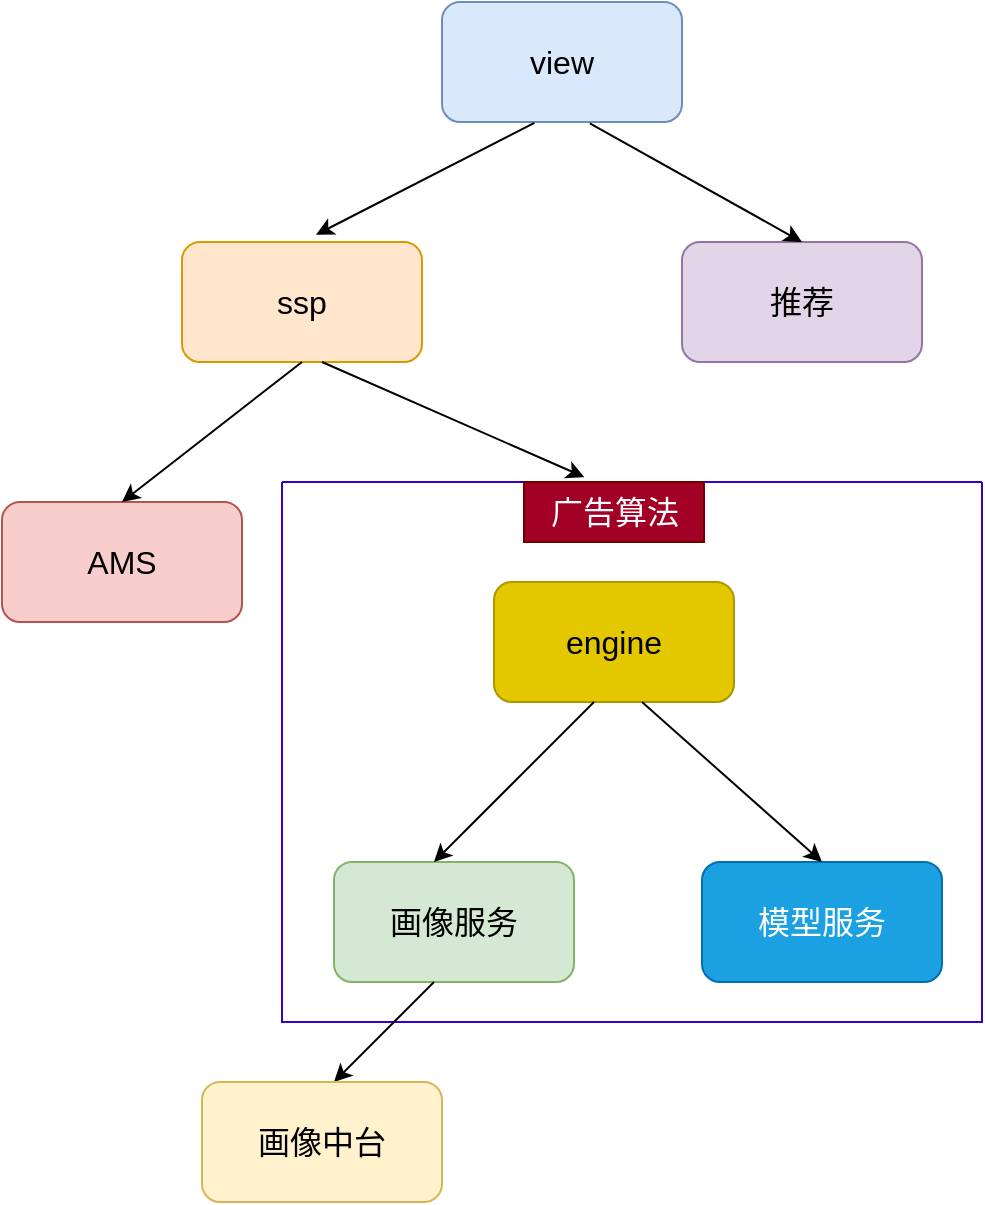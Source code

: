 <mxfile version="20.2.3" type="github">
  <diagram id="wdHrAHh-20tzrRfJhiLO" name="第 1 页">
    <mxGraphModel dx="1697" dy="949" grid="0" gridSize="10" guides="1" tooltips="1" connect="1" arrows="1" fold="1" page="1" pageScale="1" pageWidth="827" pageHeight="1169" math="0" shadow="0">
      <root>
        <mxCell id="0" />
        <mxCell id="1" parent="0" />
        <mxCell id="DguKNsLJOVzqOBjbSFE--1" value="view" style="rounded=1;whiteSpace=wrap;html=1;fontSize=16;fillColor=#dae8fc;strokeColor=#6c8ebf;" parent="1" vertex="1">
          <mxGeometry x="270" y="160" width="120" height="60" as="geometry" />
        </mxCell>
        <mxCell id="DguKNsLJOVzqOBjbSFE--3" value="ssp" style="rounded=1;whiteSpace=wrap;html=1;fontSize=16;fillColor=#ffe6cc;strokeColor=#d79b00;" parent="1" vertex="1">
          <mxGeometry x="140" y="280" width="120" height="60" as="geometry" />
        </mxCell>
        <mxCell id="DguKNsLJOVzqOBjbSFE--4" value="推荐" style="rounded=1;whiteSpace=wrap;html=1;fontSize=16;fillColor=#e1d5e7;strokeColor=#9673a6;" parent="1" vertex="1">
          <mxGeometry x="390" y="280" width="120" height="60" as="geometry" />
        </mxCell>
        <mxCell id="DguKNsLJOVzqOBjbSFE--5" value="AMS" style="rounded=1;whiteSpace=wrap;html=1;fontSize=16;fillColor=#f8cecc;strokeColor=#b85450;" parent="1" vertex="1">
          <mxGeometry x="50" y="410" width="120" height="60" as="geometry" />
        </mxCell>
        <mxCell id="DguKNsLJOVzqOBjbSFE--10" value="" style="endArrow=classic;html=1;rounded=0;exitX=0.385;exitY=1.007;exitDx=0;exitDy=0;entryX=0.558;entryY=-0.06;entryDx=0;entryDy=0;entryPerimeter=0;exitPerimeter=0;fontSize=16;" parent="1" source="DguKNsLJOVzqOBjbSFE--1" target="DguKNsLJOVzqOBjbSFE--3" edge="1">
          <mxGeometry width="50" height="50" relative="1" as="geometry">
            <mxPoint x="290" y="220" as="sourcePoint" />
            <mxPoint x="240" y="270" as="targetPoint" />
          </mxGeometry>
        </mxCell>
        <mxCell id="DguKNsLJOVzqOBjbSFE--11" value="" style="endArrow=classic;html=1;rounded=0;exitX=0.616;exitY=1.011;exitDx=0;exitDy=0;exitPerimeter=0;fontSize=16;entryX=0.5;entryY=0;entryDx=0;entryDy=0;" parent="1" source="DguKNsLJOVzqOBjbSFE--1" target="DguKNsLJOVzqOBjbSFE--4" edge="1">
          <mxGeometry width="50" height="50" relative="1" as="geometry">
            <mxPoint x="370" y="280" as="sourcePoint" />
            <mxPoint x="460" y="280" as="targetPoint" />
          </mxGeometry>
        </mxCell>
        <mxCell id="DguKNsLJOVzqOBjbSFE--12" value="" style="endArrow=classic;html=1;rounded=0;exitX=0.5;exitY=1;exitDx=0;exitDy=0;entryX=0.5;entryY=0;entryDx=0;entryDy=0;fontSize=16;" parent="1" source="DguKNsLJOVzqOBjbSFE--3" target="DguKNsLJOVzqOBjbSFE--5" edge="1">
          <mxGeometry width="50" height="50" relative="1" as="geometry">
            <mxPoint x="390" y="510" as="sourcePoint" />
            <mxPoint x="440" y="460" as="targetPoint" />
          </mxGeometry>
        </mxCell>
        <mxCell id="DguKNsLJOVzqOBjbSFE--13" value="" style="endArrow=classic;html=1;rounded=0;entryX=0.432;entryY=-0.009;entryDx=0;entryDy=0;entryPerimeter=0;fontSize=16;" parent="1" target="DguKNsLJOVzqOBjbSFE--17" edge="1">
          <mxGeometry width="50" height="50" relative="1" as="geometry">
            <mxPoint x="210" y="340" as="sourcePoint" />
            <mxPoint x="120" y="420" as="targetPoint" />
          </mxGeometry>
        </mxCell>
        <mxCell id="DguKNsLJOVzqOBjbSFE--18" value="" style="group;fontSize=16;" parent="1" vertex="1" connectable="0">
          <mxGeometry x="210" y="400" width="330" height="270" as="geometry" />
        </mxCell>
        <mxCell id="DguKNsLJOVzqOBjbSFE--17" value="" style="swimlane;startSize=0;fontSize=16;fillColor=#6a00ff;fontColor=#ffffff;strokeColor=#3700CC;" parent="DguKNsLJOVzqOBjbSFE--18" vertex="1">
          <mxGeometry x="-20" width="350" height="270" as="geometry" />
        </mxCell>
        <mxCell id="DguKNsLJOVzqOBjbSFE--6" value="engine" style="rounded=1;whiteSpace=wrap;html=1;fontSize=16;fillColor=#e3c800;fontColor=#000000;strokeColor=#B09500;" parent="DguKNsLJOVzqOBjbSFE--17" vertex="1">
          <mxGeometry x="106" y="50" width="120" height="60" as="geometry" />
        </mxCell>
        <mxCell id="DguKNsLJOVzqOBjbSFE--7" value="画像服务" style="rounded=1;whiteSpace=wrap;html=1;fontSize=16;fillColor=#d5e8d4;strokeColor=#82b366;" parent="DguKNsLJOVzqOBjbSFE--17" vertex="1">
          <mxGeometry x="26" y="190" width="120" height="60" as="geometry" />
        </mxCell>
        <mxCell id="DguKNsLJOVzqOBjbSFE--8" value="模型服务" style="rounded=1;whiteSpace=wrap;html=1;fontSize=16;fillColor=#1ba1e2;fontColor=#ffffff;strokeColor=#006EAF;" parent="DguKNsLJOVzqOBjbSFE--17" vertex="1">
          <mxGeometry x="210" y="190" width="120" height="60" as="geometry" />
        </mxCell>
        <mxCell id="DguKNsLJOVzqOBjbSFE--15" value="" style="endArrow=classic;html=1;rounded=0;entryX=0.5;entryY=0;entryDx=0;entryDy=0;fontSize=16;" parent="DguKNsLJOVzqOBjbSFE--17" edge="1">
          <mxGeometry width="50" height="50" relative="1" as="geometry">
            <mxPoint x="156" y="110" as="sourcePoint" />
            <mxPoint x="76" y="190" as="targetPoint" />
          </mxGeometry>
        </mxCell>
        <mxCell id="DguKNsLJOVzqOBjbSFE--16" value="" style="endArrow=classic;html=1;rounded=0;entryX=0.5;entryY=0;entryDx=0;entryDy=0;fontSize=16;" parent="DguKNsLJOVzqOBjbSFE--17" target="DguKNsLJOVzqOBjbSFE--8" edge="1">
          <mxGeometry width="50" height="50" relative="1" as="geometry">
            <mxPoint x="180" y="110" as="sourcePoint" />
            <mxPoint x="86" y="200" as="targetPoint" />
          </mxGeometry>
        </mxCell>
        <mxCell id="DguKNsLJOVzqOBjbSFE--20" value="广告算法" style="text;html=1;align=center;verticalAlign=middle;resizable=0;points=[];autosize=1;strokeColor=#6F0000;fillColor=#a20025;fontSize=16;fontColor=#ffffff;" parent="DguKNsLJOVzqOBjbSFE--17" vertex="1">
          <mxGeometry x="121" width="90" height="30" as="geometry" />
        </mxCell>
        <mxCell id="pRDY0zacpExEj-o5e7un-1" value="" style="endArrow=classic;html=1;rounded=0;" edge="1" parent="DguKNsLJOVzqOBjbSFE--17">
          <mxGeometry width="50" height="50" relative="1" as="geometry">
            <mxPoint x="76" y="250" as="sourcePoint" />
            <mxPoint x="26" y="300" as="targetPoint" />
          </mxGeometry>
        </mxCell>
        <mxCell id="pRDY0zacpExEj-o5e7un-2" value="&lt;font style=&quot;font-size: 16px;&quot;&gt;画像中台&lt;/font&gt;" style="rounded=1;whiteSpace=wrap;html=1;fillColor=#fff2cc;strokeColor=#d6b656;" vertex="1" parent="1">
          <mxGeometry x="150" y="700" width="120" height="60" as="geometry" />
        </mxCell>
      </root>
    </mxGraphModel>
  </diagram>
</mxfile>
